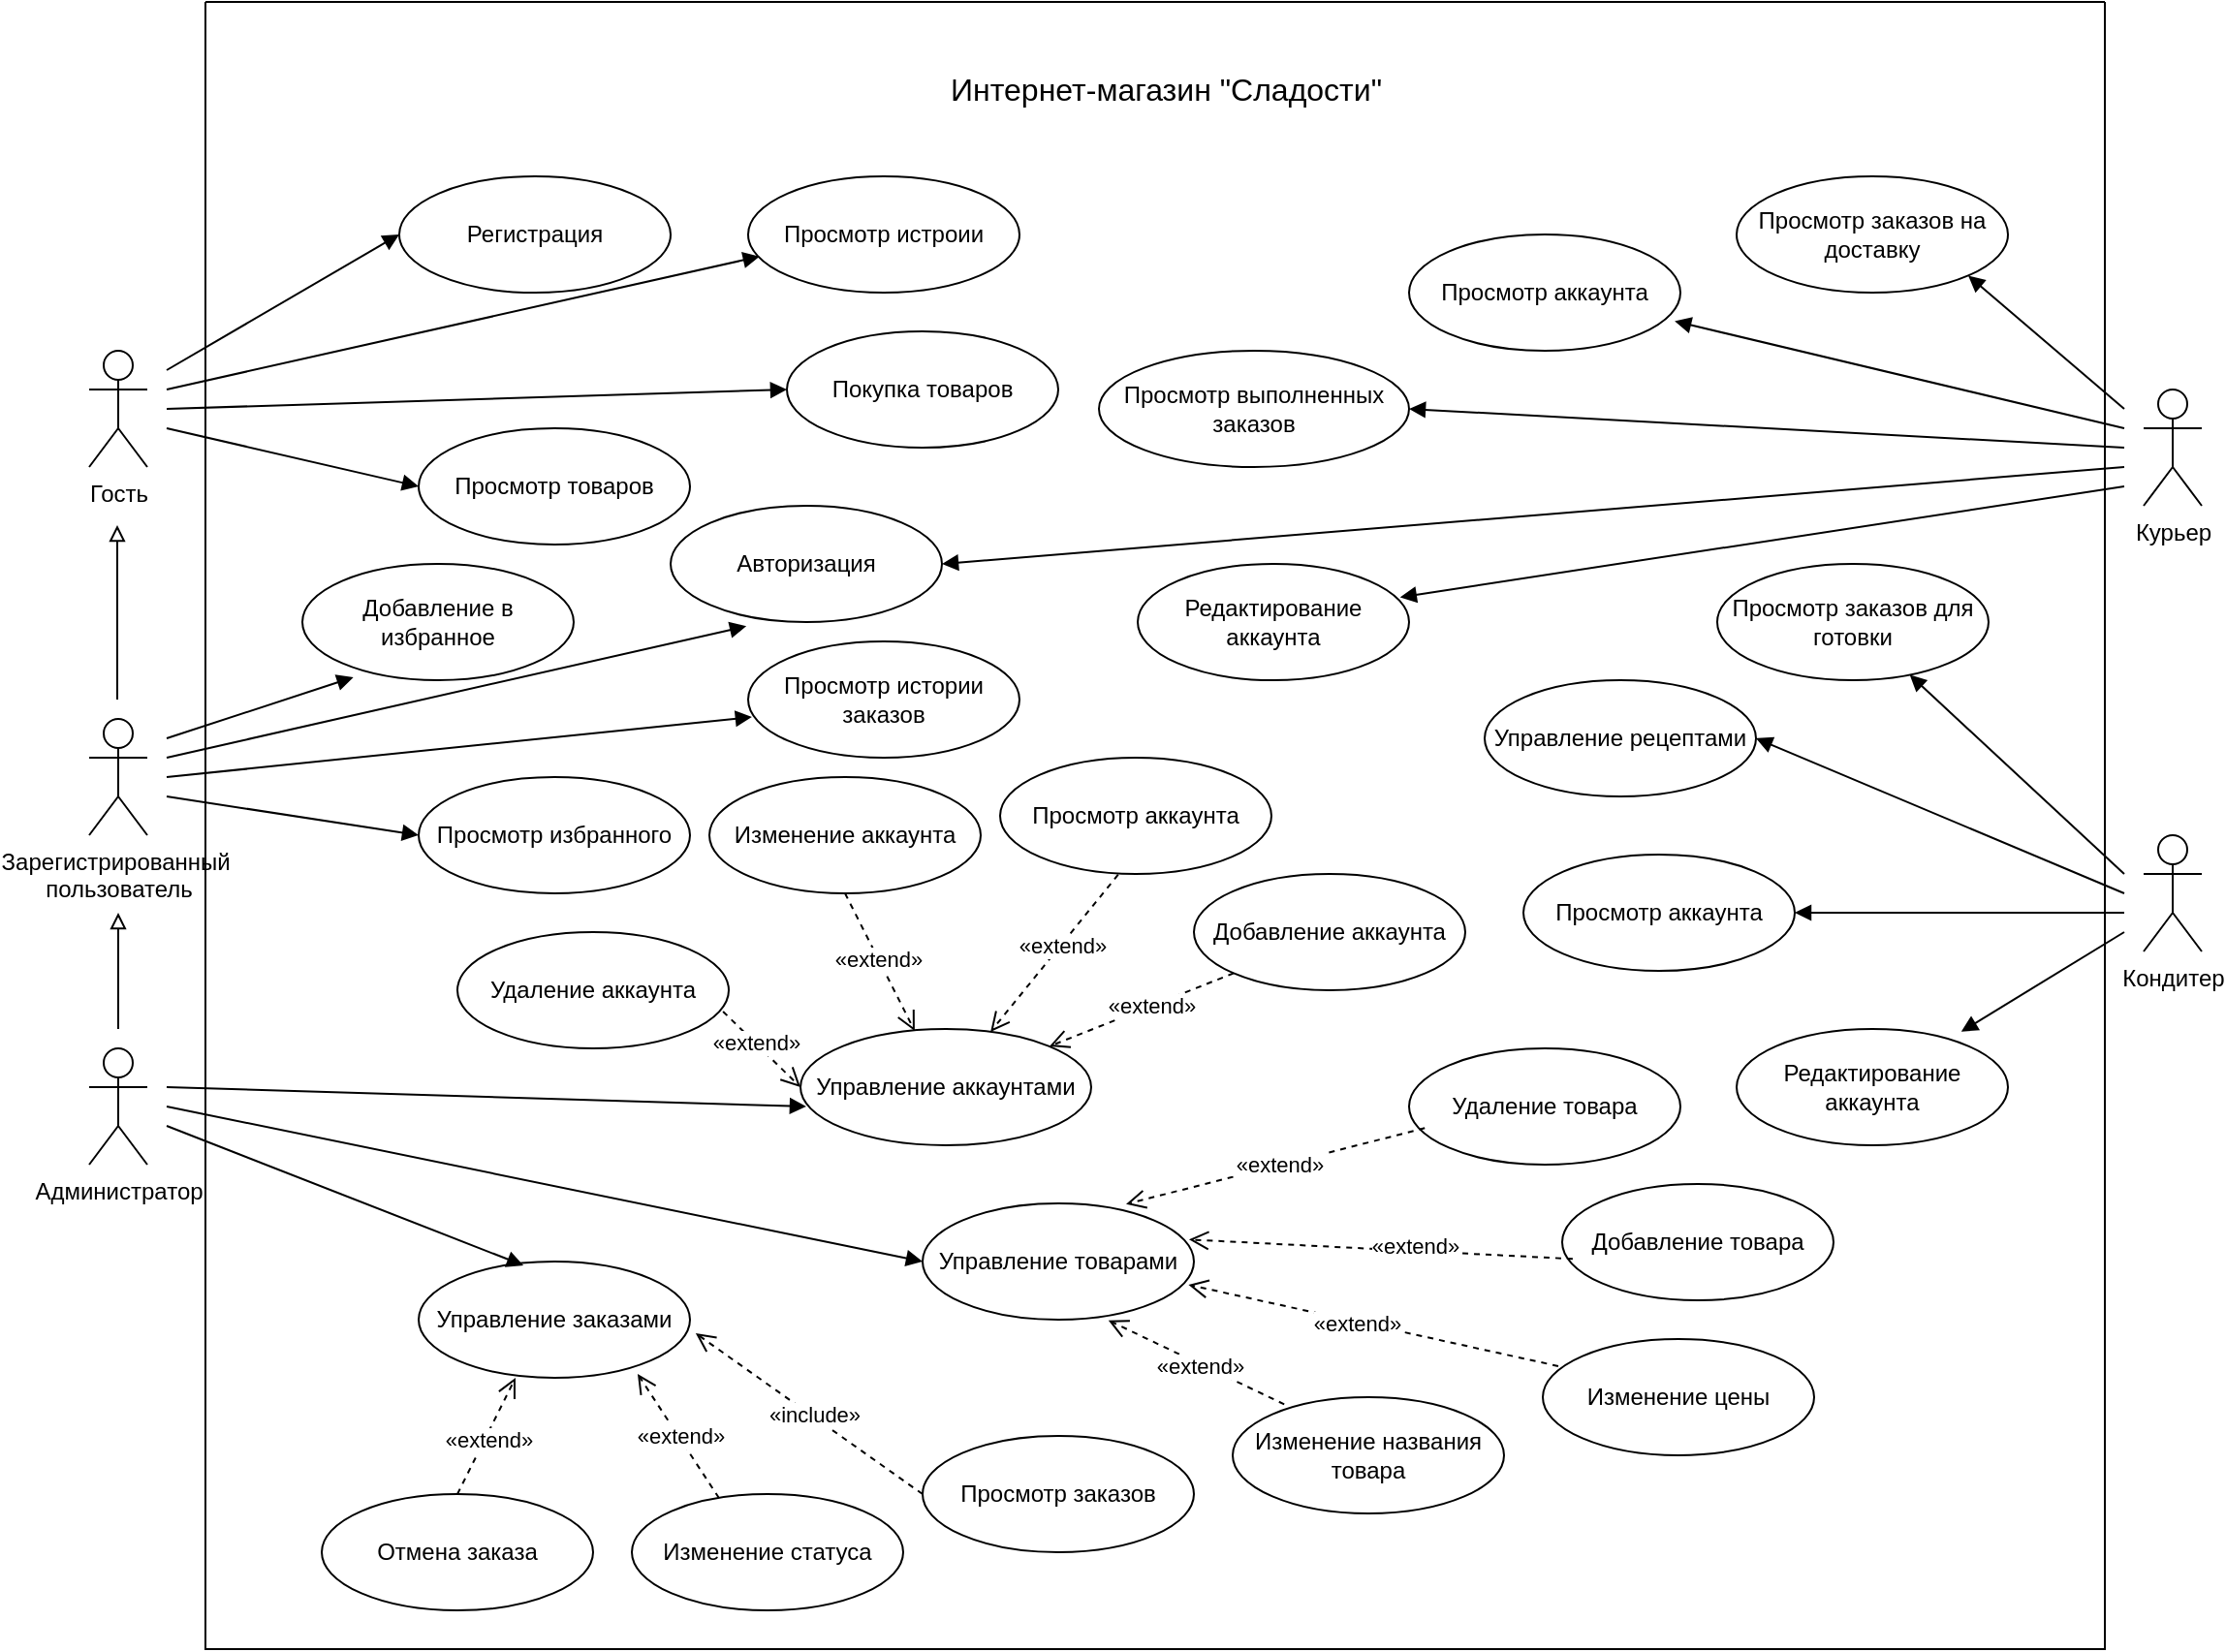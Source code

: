 <mxfile version="24.4.8" type="device">
  <diagram id="7xXXhFBSQEdr1y7Kkl50" name="Page-1">
    <mxGraphModel dx="2390" dy="1278" grid="0" gridSize="10" guides="1" tooltips="1" connect="1" arrows="1" fold="1" page="0" pageScale="1" pageWidth="827" pageHeight="1169" background="none" math="0" shadow="0">
      <root>
        <mxCell id="0" />
        <mxCell id="1" parent="0" />
        <mxCell id="7MVCa5_Nt2J0Sg6MUvWo-70" value="" style="swimlane;startSize=0;fontSize=14;" parent="1" vertex="1">
          <mxGeometry x="360" y="30" width="980" height="850" as="geometry">
            <mxRectangle x="1160" y="80" width="50" height="40" as="alternateBounds" />
          </mxGeometry>
        </mxCell>
        <mxCell id="jOGkJb7ejam2n4S4p0XO-2" value="Гость" style="shape=umlActor;verticalLabelPosition=bottom;verticalAlign=top;html=1;outlineConnect=0;" parent="7MVCa5_Nt2J0Sg6MUvWo-70" vertex="1">
          <mxGeometry x="-60" y="180" width="30" height="60" as="geometry" />
        </mxCell>
        <mxCell id="7MVCa5_Nt2J0Sg6MUvWo-73" style="edgeStyle=orthogonalEdgeStyle;rounded=0;orthogonalLoop=1;jettySize=auto;html=1;endArrow=block;endFill=0;" parent="7MVCa5_Nt2J0Sg6MUvWo-70" edge="1">
          <mxGeometry relative="1" as="geometry">
            <mxPoint x="-45" y="470" as="targetPoint" />
            <mxPoint x="-45" y="530" as="sourcePoint" />
          </mxGeometry>
        </mxCell>
        <mxCell id="jOGkJb7ejam2n4S4p0XO-16" value="" style="endArrow=block;html=1;rounded=0;entryX=0;entryY=0.5;entryDx=0;entryDy=0;endFill=1;" parent="7MVCa5_Nt2J0Sg6MUvWo-70" target="jOGkJb7ejam2n4S4p0XO-9" edge="1">
          <mxGeometry width="50" height="50" relative="1" as="geometry">
            <mxPoint x="-20" y="190" as="sourcePoint" />
            <mxPoint x="90" y="180" as="targetPoint" />
          </mxGeometry>
        </mxCell>
        <mxCell id="jOGkJb7ejam2n4S4p0XO-17" value="" style="endArrow=block;html=1;rounded=0;entryX=0;entryY=0.5;entryDx=0;entryDy=0;endFill=1;" parent="7MVCa5_Nt2J0Sg6MUvWo-70" target="jOGkJb7ejam2n4S4p0XO-11" edge="1">
          <mxGeometry width="50" height="50" relative="1" as="geometry">
            <mxPoint x="-20" y="410" as="sourcePoint" />
            <mxPoint x="110" y="340" as="targetPoint" />
          </mxGeometry>
        </mxCell>
        <mxCell id="jOGkJb7ejam2n4S4p0XO-18" value="" style="endArrow=block;html=1;rounded=0;endFill=1;entryX=0;entryY=0.5;entryDx=0;entryDy=0;" parent="7MVCa5_Nt2J0Sg6MUvWo-70" target="jOGkJb7ejam2n4S4p0XO-10" edge="1">
          <mxGeometry width="50" height="50" relative="1" as="geometry">
            <mxPoint x="-20" y="220" as="sourcePoint" />
            <mxPoint x="110" y="330" as="targetPoint" />
          </mxGeometry>
        </mxCell>
        <mxCell id="jOGkJb7ejam2n4S4p0XO-21" value="" style="endArrow=block;html=1;rounded=0;entryX=0;entryY=0.5;entryDx=0;entryDy=0;endFill=1;" parent="7MVCa5_Nt2J0Sg6MUvWo-70" target="jOGkJb7ejam2n4S4p0XO-20" edge="1">
          <mxGeometry width="50" height="50" relative="1" as="geometry">
            <mxPoint x="-20" y="210" as="sourcePoint" />
            <mxPoint x="110" y="170" as="targetPoint" />
          </mxGeometry>
        </mxCell>
        <mxCell id="pZKMTdfJ8zYiNCJW9b1F-17" value="" style="endArrow=block;html=1;rounded=0;entryX=0;entryY=0.5;entryDx=0;entryDy=0;endFill=1;" parent="7MVCa5_Nt2J0Sg6MUvWo-70" target="jOGkJb7ejam2n4S4p0XO-39" edge="1">
          <mxGeometry width="50" height="50" relative="1" as="geometry">
            <mxPoint x="-20" y="570" as="sourcePoint" />
            <mxPoint x="70" y="550" as="targetPoint" />
          </mxGeometry>
        </mxCell>
        <mxCell id="FbMiumlFI9X7BezP-g3P-7" value="Управление аккаунтами" style="ellipse;whiteSpace=wrap;html=1;" parent="7MVCa5_Nt2J0Sg6MUvWo-70" vertex="1">
          <mxGeometry x="307" y="530" width="150" height="60" as="geometry" />
        </mxCell>
        <mxCell id="FbMiumlFI9X7BezP-g3P-9" value="" style="html=1;verticalAlign=bottom;endArrow=open;dashed=1;endSize=8;rounded=0;exitX=0;exitY=1;exitDx=0;exitDy=0;" parent="7MVCa5_Nt2J0Sg6MUvWo-70" source="FbMiumlFI9X7BezP-g3P-8" target="FbMiumlFI9X7BezP-g3P-7" edge="1">
          <mxGeometry relative="1" as="geometry">
            <mxPoint x="498.0" y="611" as="sourcePoint" />
            <mxPoint x="450" y="540" as="targetPoint" />
          </mxGeometry>
        </mxCell>
        <mxCell id="7MVCa5_Nt2J0Sg6MUvWo-78" value="«extend»" style="edgeLabel;html=1;align=center;verticalAlign=middle;resizable=0;points=[];" parent="FbMiumlFI9X7BezP-g3P-9" vertex="1" connectable="0">
          <mxGeometry x="-0.098" relative="1" as="geometry">
            <mxPoint as="offset" />
          </mxGeometry>
        </mxCell>
        <mxCell id="FbMiumlFI9X7BezP-g3P-11" value="" style="html=1;verticalAlign=bottom;endArrow=open;dashed=1;endSize=8;rounded=0;exitX=0.5;exitY=1;exitDx=0;exitDy=0;entryX=0.393;entryY=0.017;entryDx=0;entryDy=0;entryPerimeter=0;" parent="7MVCa5_Nt2J0Sg6MUvWo-70" source="FbMiumlFI9X7BezP-g3P-10" target="FbMiumlFI9X7BezP-g3P-7" edge="1">
          <mxGeometry relative="1" as="geometry">
            <mxPoint x="300.0" y="602" as="sourcePoint" />
            <mxPoint x="237" y="530" as="targetPoint" />
          </mxGeometry>
        </mxCell>
        <mxCell id="7MVCa5_Nt2J0Sg6MUvWo-77" value="«extend»" style="edgeLabel;html=1;align=center;verticalAlign=middle;resizable=0;points=[];" parent="FbMiumlFI9X7BezP-g3P-11" vertex="1" connectable="0">
          <mxGeometry x="-0.058" relative="1" as="geometry">
            <mxPoint as="offset" />
          </mxGeometry>
        </mxCell>
        <mxCell id="FbMiumlFI9X7BezP-g3P-13" value="" style="html=1;verticalAlign=bottom;endArrow=open;dashed=1;endSize=8;rounded=0;exitX=0.979;exitY=0.683;exitDx=0;exitDy=0;entryX=0;entryY=0.5;entryDx=0;entryDy=0;exitPerimeter=0;" parent="7MVCa5_Nt2J0Sg6MUvWo-70" source="FbMiumlFI9X7BezP-g3P-12" target="FbMiumlFI9X7BezP-g3P-7" edge="1">
          <mxGeometry relative="1" as="geometry">
            <mxPoint x="360" y="504" as="sourcePoint" />
            <mxPoint x="376" y="541" as="targetPoint" />
          </mxGeometry>
        </mxCell>
        <mxCell id="7MVCa5_Nt2J0Sg6MUvWo-79" value="«extend»" style="edgeLabel;html=1;align=center;verticalAlign=middle;resizable=0;points=[];" parent="FbMiumlFI9X7BezP-g3P-13" vertex="1" connectable="0">
          <mxGeometry x="0.092" y="-2" relative="1" as="geometry">
            <mxPoint x="-4" y="-7" as="offset" />
          </mxGeometry>
        </mxCell>
        <mxCell id="FbMiumlFI9X7BezP-g3P-14" value="" style="endArrow=block;html=1;rounded=0;endFill=1;" parent="7MVCa5_Nt2J0Sg6MUvWo-70" edge="1">
          <mxGeometry width="50" height="50" relative="1" as="geometry">
            <mxPoint x="-20" y="560" as="sourcePoint" />
            <mxPoint x="310" y="570" as="targetPoint" />
          </mxGeometry>
        </mxCell>
        <mxCell id="FbMiumlFI9X7BezP-g3P-12" value="Удаление аккаунта" style="ellipse;whiteSpace=wrap;html=1;" parent="7MVCa5_Nt2J0Sg6MUvWo-70" vertex="1">
          <mxGeometry x="130" y="480" width="140" height="60" as="geometry" />
        </mxCell>
        <mxCell id="FbMiumlFI9X7BezP-g3P-10" value="Изменение аккаунта" style="ellipse;whiteSpace=wrap;html=1;" parent="7MVCa5_Nt2J0Sg6MUvWo-70" vertex="1">
          <mxGeometry x="260" y="400" width="140" height="60" as="geometry" />
        </mxCell>
        <mxCell id="FbMiumlFI9X7BezP-g3P-8" value="Добавление аккаунта" style="ellipse;whiteSpace=wrap;html=1;" parent="7MVCa5_Nt2J0Sg6MUvWo-70" vertex="1">
          <mxGeometry x="510" y="450" width="140" height="60" as="geometry" />
        </mxCell>
        <mxCell id="7MVCa5_Nt2J0Sg6MUvWo-84" value="Просмотр аккаунта" style="ellipse;whiteSpace=wrap;html=1;" parent="7MVCa5_Nt2J0Sg6MUvWo-70" vertex="1">
          <mxGeometry x="410" y="390" width="140" height="60" as="geometry" />
        </mxCell>
        <mxCell id="jOGkJb7ejam2n4S4p0XO-39" value="Управление товарами" style="ellipse;whiteSpace=wrap;html=1;" parent="7MVCa5_Nt2J0Sg6MUvWo-70" vertex="1">
          <mxGeometry x="370" y="620" width="140" height="60" as="geometry" />
        </mxCell>
        <mxCell id="jOGkJb7ejam2n4S4p0XO-34" value="Добавление товара" style="ellipse;whiteSpace=wrap;html=1;" parent="7MVCa5_Nt2J0Sg6MUvWo-70" vertex="1">
          <mxGeometry x="700" y="610" width="140" height="60" as="geometry" />
        </mxCell>
        <mxCell id="jOGkJb7ejam2n4S4p0XO-41" value="Изменение цены" style="ellipse;whiteSpace=wrap;html=1;" parent="7MVCa5_Nt2J0Sg6MUvWo-70" vertex="1">
          <mxGeometry x="690" y="690" width="140" height="60" as="geometry" />
        </mxCell>
        <mxCell id="jOGkJb7ejam2n4S4p0XO-43" value="Изменение названия товара" style="ellipse;whiteSpace=wrap;html=1;" parent="7MVCa5_Nt2J0Sg6MUvWo-70" vertex="1">
          <mxGeometry x="530" y="720" width="140" height="60" as="geometry" />
        </mxCell>
        <mxCell id="jOGkJb7ejam2n4S4p0XO-53" value="Удаление товара" style="ellipse;whiteSpace=wrap;html=1;" parent="7MVCa5_Nt2J0Sg6MUvWo-70" vertex="1">
          <mxGeometry x="621" y="540" width="140" height="60" as="geometry" />
        </mxCell>
        <mxCell id="pZKMTdfJ8zYiNCJW9b1F-11" value="" style="html=1;verticalAlign=bottom;endArrow=open;dashed=1;endSize=8;rounded=0;entryX=0.75;entryY=0.006;entryDx=0;entryDy=0;entryPerimeter=0;exitX=0.058;exitY=0.686;exitDx=0;exitDy=0;exitPerimeter=0;" parent="7MVCa5_Nt2J0Sg6MUvWo-70" source="jOGkJb7ejam2n4S4p0XO-53" target="jOGkJb7ejam2n4S4p0XO-39" edge="1">
          <mxGeometry relative="1" as="geometry">
            <mxPoint x="630" y="590" as="sourcePoint" />
            <mxPoint x="611.22" y="1010" as="targetPoint" />
          </mxGeometry>
        </mxCell>
        <mxCell id="7MVCa5_Nt2J0Sg6MUvWo-83" value="«extend»" style="edgeLabel;html=1;align=center;verticalAlign=middle;resizable=0;points=[];" parent="pZKMTdfJ8zYiNCJW9b1F-11" vertex="1" connectable="0">
          <mxGeometry x="-0.026" y="-1" relative="1" as="geometry">
            <mxPoint as="offset" />
          </mxGeometry>
        </mxCell>
        <mxCell id="pZKMTdfJ8zYiNCJW9b1F-14" value="" style="html=1;verticalAlign=bottom;endArrow=open;dashed=1;endSize=8;rounded=0;exitX=0.19;exitY=0.061;exitDx=0;exitDy=0;entryX=0.685;entryY=1.006;entryDx=0;entryDy=0;exitPerimeter=0;entryPerimeter=0;" parent="7MVCa5_Nt2J0Sg6MUvWo-70" source="jOGkJb7ejam2n4S4p0XO-43" target="jOGkJb7ejam2n4S4p0XO-39" edge="1">
          <mxGeometry relative="1" as="geometry">
            <mxPoint x="718.5" y="798.14" as="sourcePoint" />
            <mxPoint x="736.76" y="731.86" as="targetPoint" />
          </mxGeometry>
        </mxCell>
        <mxCell id="7MVCa5_Nt2J0Sg6MUvWo-82" value="«extend»" style="edgeLabel;html=1;align=center;verticalAlign=middle;resizable=0;points=[];" parent="pZKMTdfJ8zYiNCJW9b1F-14" vertex="1" connectable="0">
          <mxGeometry x="-0.042" y="1" relative="1" as="geometry">
            <mxPoint as="offset" />
          </mxGeometry>
        </mxCell>
        <mxCell id="pZKMTdfJ8zYiNCJW9b1F-15" value="" style="html=1;verticalAlign=bottom;endArrow=open;dashed=1;endSize=8;rounded=0;exitX=0.057;exitY=0.233;exitDx=0;exitDy=0;entryX=0.98;entryY=0.7;entryDx=0;entryDy=0;entryPerimeter=0;exitPerimeter=0;" parent="7MVCa5_Nt2J0Sg6MUvWo-70" source="jOGkJb7ejam2n4S4p0XO-41" target="jOGkJb7ejam2n4S4p0XO-39" edge="1">
          <mxGeometry relative="1" as="geometry">
            <mxPoint x="762.84" y="743.86" as="sourcePoint" />
            <mxPoint x="691.5" y="630" as="targetPoint" />
          </mxGeometry>
        </mxCell>
        <mxCell id="7MVCa5_Nt2J0Sg6MUvWo-81" value="«extend»" style="edgeLabel;html=1;align=center;verticalAlign=middle;resizable=0;points=[];" parent="pZKMTdfJ8zYiNCJW9b1F-15" vertex="1" connectable="0">
          <mxGeometry x="0.088" y="1" relative="1" as="geometry">
            <mxPoint as="offset" />
          </mxGeometry>
        </mxCell>
        <mxCell id="pZKMTdfJ8zYiNCJW9b1F-16" value="" style="html=1;verticalAlign=bottom;endArrow=open;dashed=1;endSize=8;rounded=0;exitX=0.039;exitY=0.644;exitDx=0;exitDy=0;entryX=0.982;entryY=0.311;entryDx=0;entryDy=0;exitPerimeter=0;entryPerimeter=0;" parent="7MVCa5_Nt2J0Sg6MUvWo-70" source="jOGkJb7ejam2n4S4p0XO-34" target="jOGkJb7ejam2n4S4p0XO-39" edge="1">
          <mxGeometry relative="1" as="geometry">
            <mxPoint x="738.5" y="685" as="sourcePoint" />
            <mxPoint x="652.5" y="625" as="targetPoint" />
          </mxGeometry>
        </mxCell>
        <mxCell id="7MVCa5_Nt2J0Sg6MUvWo-80" value="«extend»" style="edgeLabel;html=1;align=center;verticalAlign=middle;resizable=0;points=[];" parent="pZKMTdfJ8zYiNCJW9b1F-16" vertex="1" connectable="0">
          <mxGeometry x="-0.171" y="-3" relative="1" as="geometry">
            <mxPoint as="offset" />
          </mxGeometry>
        </mxCell>
        <mxCell id="FbMiumlFI9X7BezP-g3P-2" value="Просмотр заказов на доставку" style="ellipse;whiteSpace=wrap;html=1;" parent="7MVCa5_Nt2J0Sg6MUvWo-70" vertex="1">
          <mxGeometry x="790" y="90" width="140" height="60" as="geometry" />
        </mxCell>
        <mxCell id="7MVCa5_Nt2J0Sg6MUvWo-98" value="Управление заказами" style="ellipse;whiteSpace=wrap;html=1;" parent="7MVCa5_Nt2J0Sg6MUvWo-70" vertex="1">
          <mxGeometry x="110" y="650" width="140" height="60" as="geometry" />
        </mxCell>
        <mxCell id="7MVCa5_Nt2J0Sg6MUvWo-100" value="Отмена заказа" style="ellipse;whiteSpace=wrap;html=1;" parent="7MVCa5_Nt2J0Sg6MUvWo-70" vertex="1">
          <mxGeometry x="60" y="770" width="140" height="60" as="geometry" />
        </mxCell>
        <mxCell id="7MVCa5_Nt2J0Sg6MUvWo-101" value="" style="html=1;verticalAlign=bottom;endArrow=open;dashed=1;endSize=8;rounded=0;exitX=0.5;exitY=0;exitDx=0;exitDy=0;entryX=0.357;entryY=1;entryDx=0;entryDy=0;entryPerimeter=0;" parent="7MVCa5_Nt2J0Sg6MUvWo-70" source="7MVCa5_Nt2J0Sg6MUvWo-100" target="7MVCa5_Nt2J0Sg6MUvWo-98" edge="1">
          <mxGeometry relative="1" as="geometry">
            <mxPoint x="298" y="565" as="sourcePoint" />
            <mxPoint x="365" y="529" as="targetPoint" />
          </mxGeometry>
        </mxCell>
        <mxCell id="7MVCa5_Nt2J0Sg6MUvWo-102" value="«extend»" style="edgeLabel;html=1;align=center;verticalAlign=middle;resizable=0;points=[];" parent="7MVCa5_Nt2J0Sg6MUvWo-101" vertex="1" connectable="0">
          <mxGeometry x="-0.026" y="-1" relative="1" as="geometry">
            <mxPoint as="offset" />
          </mxGeometry>
        </mxCell>
        <mxCell id="7MVCa5_Nt2J0Sg6MUvWo-103" value="Изменение статуса" style="ellipse;whiteSpace=wrap;html=1;" parent="7MVCa5_Nt2J0Sg6MUvWo-70" vertex="1">
          <mxGeometry x="220" y="770" width="140" height="60" as="geometry" />
        </mxCell>
        <mxCell id="7MVCa5_Nt2J0Sg6MUvWo-104" value="" style="html=1;verticalAlign=bottom;endArrow=open;dashed=1;endSize=8;rounded=0;exitX=0.321;exitY=0.033;exitDx=0;exitDy=0;entryX=0.807;entryY=0.967;entryDx=0;entryDy=0;entryPerimeter=0;exitPerimeter=0;" parent="7MVCa5_Nt2J0Sg6MUvWo-70" source="7MVCa5_Nt2J0Sg6MUvWo-103" target="7MVCa5_Nt2J0Sg6MUvWo-98" edge="1">
          <mxGeometry relative="1" as="geometry">
            <mxPoint x="140" y="780" as="sourcePoint" />
            <mxPoint x="170" y="720" as="targetPoint" />
          </mxGeometry>
        </mxCell>
        <mxCell id="7MVCa5_Nt2J0Sg6MUvWo-105" value="«extend»" style="edgeLabel;html=1;align=center;verticalAlign=middle;resizable=0;points=[];" parent="7MVCa5_Nt2J0Sg6MUvWo-104" vertex="1" connectable="0">
          <mxGeometry x="-0.026" y="-1" relative="1" as="geometry">
            <mxPoint as="offset" />
          </mxGeometry>
        </mxCell>
        <mxCell id="7MVCa5_Nt2J0Sg6MUvWo-106" value="Просмотр заказов" style="ellipse;whiteSpace=wrap;html=1;" parent="7MVCa5_Nt2J0Sg6MUvWo-70" vertex="1">
          <mxGeometry x="370" y="740" width="140" height="60" as="geometry" />
        </mxCell>
        <mxCell id="7MVCa5_Nt2J0Sg6MUvWo-107" value="" style="html=1;verticalAlign=bottom;endArrow=open;dashed=1;endSize=8;rounded=0;exitX=0;exitY=0.5;exitDx=0;exitDy=0;entryX=1.021;entryY=0.617;entryDx=0;entryDy=0;entryPerimeter=0;" parent="7MVCa5_Nt2J0Sg6MUvWo-70" source="7MVCa5_Nt2J0Sg6MUvWo-106" target="7MVCa5_Nt2J0Sg6MUvWo-98" edge="1">
          <mxGeometry relative="1" as="geometry">
            <mxPoint x="265" y="942" as="sourcePoint" />
            <mxPoint x="223" y="878" as="targetPoint" />
          </mxGeometry>
        </mxCell>
        <mxCell id="7MVCa5_Nt2J0Sg6MUvWo-108" value="«include»" style="edgeLabel;html=1;align=center;verticalAlign=middle;resizable=0;points=[];" parent="7MVCa5_Nt2J0Sg6MUvWo-107" vertex="1" connectable="0">
          <mxGeometry x="-0.026" y="-1" relative="1" as="geometry">
            <mxPoint as="offset" />
          </mxGeometry>
        </mxCell>
        <mxCell id="7MVCa5_Nt2J0Sg6MUvWo-110" value="Просмотр истории заказов" style="ellipse;whiteSpace=wrap;html=1;" parent="7MVCa5_Nt2J0Sg6MUvWo-70" vertex="1">
          <mxGeometry x="280" y="330" width="140" height="60" as="geometry" />
        </mxCell>
        <mxCell id="jOGkJb7ejam2n4S4p0XO-20" value="Покупка товаров" style="ellipse;whiteSpace=wrap;html=1;" parent="7MVCa5_Nt2J0Sg6MUvWo-70" vertex="1">
          <mxGeometry x="300" y="170" width="140" height="60" as="geometry" />
        </mxCell>
        <mxCell id="jOGkJb7ejam2n4S4p0XO-10" value="Просмотр товаров" style="ellipse;whiteSpace=wrap;html=1;" parent="7MVCa5_Nt2J0Sg6MUvWo-70" vertex="1">
          <mxGeometry x="110" y="220" width="140" height="60" as="geometry" />
        </mxCell>
        <mxCell id="jOGkJb7ejam2n4S4p0XO-9" value="Регистрация" style="ellipse;whiteSpace=wrap;html=1;" parent="7MVCa5_Nt2J0Sg6MUvWo-70" vertex="1">
          <mxGeometry x="100" y="90" width="140" height="60" as="geometry" />
        </mxCell>
        <mxCell id="7MVCa5_Nt2J0Sg6MUvWo-115" value="Добавление в избранное" style="ellipse;whiteSpace=wrap;html=1;" parent="7MVCa5_Nt2J0Sg6MUvWo-70" vertex="1">
          <mxGeometry x="50" y="290" width="140" height="60" as="geometry" />
        </mxCell>
        <mxCell id="7MVCa5_Nt2J0Sg6MUvWo-117" value="Авторизация" style="ellipse;whiteSpace=wrap;html=1;" parent="7MVCa5_Nt2J0Sg6MUvWo-70" vertex="1">
          <mxGeometry x="240" y="260" width="140" height="60" as="geometry" />
        </mxCell>
        <mxCell id="7MVCa5_Nt2J0Sg6MUvWo-119" value="Просмотр аккаунта" style="ellipse;whiteSpace=wrap;html=1;" parent="7MVCa5_Nt2J0Sg6MUvWo-70" vertex="1">
          <mxGeometry x="621" y="120" width="140" height="60" as="geometry" />
        </mxCell>
        <mxCell id="jOGkJb7ejam2n4S4p0XO-11" value="Просмотр избранного" style="ellipse;whiteSpace=wrap;html=1;" parent="7MVCa5_Nt2J0Sg6MUvWo-70" vertex="1">
          <mxGeometry x="110" y="400" width="140" height="60" as="geometry" />
        </mxCell>
        <mxCell id="7MVCa5_Nt2J0Sg6MUvWo-121" value="Просмотр выполненных заказов" style="ellipse;whiteSpace=wrap;html=1;" parent="7MVCa5_Nt2J0Sg6MUvWo-70" vertex="1">
          <mxGeometry x="461" y="180" width="160" height="60" as="geometry" />
        </mxCell>
        <mxCell id="7MVCa5_Nt2J0Sg6MUvWo-124" value="" style="endArrow=block;html=1;rounded=0;entryX=1;entryY=0.5;entryDx=0;entryDy=0;endFill=1;" parent="7MVCa5_Nt2J0Sg6MUvWo-70" target="7MVCa5_Nt2J0Sg6MUvWo-117" edge="1">
          <mxGeometry width="50" height="50" relative="1" as="geometry">
            <mxPoint x="990" y="240" as="sourcePoint" />
            <mxPoint x="846" y="249" as="targetPoint" />
          </mxGeometry>
        </mxCell>
        <mxCell id="7MVCa5_Nt2J0Sg6MUvWo-127" value="" style="endArrow=block;html=1;rounded=0;entryX=1;entryY=0.5;entryDx=0;entryDy=0;endFill=1;" parent="7MVCa5_Nt2J0Sg6MUvWo-70" target="7MVCa5_Nt2J0Sg6MUvWo-121" edge="1">
          <mxGeometry width="50" height="50" relative="1" as="geometry">
            <mxPoint x="990" y="230" as="sourcePoint" />
            <mxPoint x="390" y="300" as="targetPoint" />
          </mxGeometry>
        </mxCell>
        <mxCell id="7MVCa5_Nt2J0Sg6MUvWo-128" value="" style="endArrow=block;html=1;rounded=0;entryX=0.979;entryY=0.746;entryDx=0;entryDy=0;endFill=1;entryPerimeter=0;" parent="7MVCa5_Nt2J0Sg6MUvWo-70" target="7MVCa5_Nt2J0Sg6MUvWo-119" edge="1">
          <mxGeometry width="50" height="50" relative="1" as="geometry">
            <mxPoint x="990" y="220" as="sourcePoint" />
            <mxPoint x="612" y="240" as="targetPoint" />
          </mxGeometry>
        </mxCell>
        <mxCell id="7MVCa5_Nt2J0Sg6MUvWo-129" value="" style="endArrow=block;html=1;rounded=0;entryX=1;entryY=1;entryDx=0;entryDy=0;endFill=1;" parent="7MVCa5_Nt2J0Sg6MUvWo-70" target="FbMiumlFI9X7BezP-g3P-2" edge="1">
          <mxGeometry width="50" height="50" relative="1" as="geometry">
            <mxPoint x="990" y="210" as="sourcePoint" />
            <mxPoint x="757" y="205" as="targetPoint" />
          </mxGeometry>
        </mxCell>
        <mxCell id="lMj_T9jiYJle3L6xKBYz-1" value="Просмотр истроии" style="ellipse;whiteSpace=wrap;html=1;" parent="7MVCa5_Nt2J0Sg6MUvWo-70" vertex="1">
          <mxGeometry x="280" y="90" width="140" height="60" as="geometry" />
        </mxCell>
        <mxCell id="lMj_T9jiYJle3L6xKBYz-3" value="Редактирование аккаунта" style="ellipse;whiteSpace=wrap;html=1;" parent="7MVCa5_Nt2J0Sg6MUvWo-70" vertex="1">
          <mxGeometry x="481" y="290" width="140" height="60" as="geometry" />
        </mxCell>
        <mxCell id="lMj_T9jiYJle3L6xKBYz-7" value="Просмотр заказов для готовки" style="ellipse;whiteSpace=wrap;html=1;" parent="7MVCa5_Nt2J0Sg6MUvWo-70" vertex="1">
          <mxGeometry x="780" y="290" width="140" height="60" as="geometry" />
        </mxCell>
        <mxCell id="lMj_T9jiYJle3L6xKBYz-9" value="Управление рецептами" style="ellipse;whiteSpace=wrap;html=1;" parent="7MVCa5_Nt2J0Sg6MUvWo-70" vertex="1">
          <mxGeometry x="660" y="350" width="140" height="60" as="geometry" />
        </mxCell>
        <mxCell id="lMj_T9jiYJle3L6xKBYz-10" value="Редактирование аккаунта" style="ellipse;whiteSpace=wrap;html=1;" parent="7MVCa5_Nt2J0Sg6MUvWo-70" vertex="1">
          <mxGeometry x="790" y="530" width="140" height="60" as="geometry" />
        </mxCell>
        <mxCell id="lMj_T9jiYJle3L6xKBYz-11" value="Просмотр аккаунта" style="ellipse;whiteSpace=wrap;html=1;" parent="7MVCa5_Nt2J0Sg6MUvWo-70" vertex="1">
          <mxGeometry x="680" y="440" width="140" height="60" as="geometry" />
        </mxCell>
        <mxCell id="7MVCa5_Nt2J0Sg6MUvWo-85" value="" style="html=1;verticalAlign=bottom;endArrow=open;dashed=1;endSize=8;rounded=0;exitX=0.435;exitY=1.006;exitDx=0;exitDy=0;exitPerimeter=0;" parent="7MVCa5_Nt2J0Sg6MUvWo-70" source="7MVCa5_Nt2J0Sg6MUvWo-84" target="FbMiumlFI9X7BezP-g3P-7" edge="1">
          <mxGeometry relative="1" as="geometry">
            <mxPoint x="541" y="511" as="sourcePoint" />
            <mxPoint x="445" y="549" as="targetPoint" />
          </mxGeometry>
        </mxCell>
        <mxCell id="7MVCa5_Nt2J0Sg6MUvWo-86" value="«extend»" style="edgeLabel;html=1;align=center;verticalAlign=middle;resizable=0;points=[];" parent="7MVCa5_Nt2J0Sg6MUvWo-85" vertex="1" connectable="0">
          <mxGeometry x="-0.098" relative="1" as="geometry">
            <mxPoint as="offset" />
          </mxGeometry>
        </mxCell>
        <mxCell id="7MVCa5_Nt2J0Sg6MUvWo-99" value="" style="endArrow=block;html=1;rounded=0;entryX=0.386;entryY=0.033;entryDx=0;entryDy=0;endFill=1;entryPerimeter=0;" parent="7MVCa5_Nt2J0Sg6MUvWo-70" target="7MVCa5_Nt2J0Sg6MUvWo-98" edge="1">
          <mxGeometry width="50" height="50" relative="1" as="geometry">
            <mxPoint x="-20" y="580" as="sourcePoint" />
            <mxPoint x="-80" y="730" as="targetPoint" />
          </mxGeometry>
        </mxCell>
        <mxCell id="7MVCa5_Nt2J0Sg6MUvWo-111" value="" style="endArrow=block;html=1;rounded=0;entryX=0.014;entryY=0.65;entryDx=0;entryDy=0;endFill=1;entryPerimeter=0;" parent="7MVCa5_Nt2J0Sg6MUvWo-70" target="7MVCa5_Nt2J0Sg6MUvWo-110" edge="1">
          <mxGeometry width="50" height="50" relative="1" as="geometry">
            <mxPoint x="-20" y="400" as="sourcePoint" />
            <mxPoint x="120" y="440" as="targetPoint" />
          </mxGeometry>
        </mxCell>
        <mxCell id="7MVCa5_Nt2J0Sg6MUvWo-116" value="" style="endArrow=block;html=1;rounded=0;entryX=0.188;entryY=0.975;entryDx=0;entryDy=0;endFill=1;entryPerimeter=0;" parent="7MVCa5_Nt2J0Sg6MUvWo-70" target="7MVCa5_Nt2J0Sg6MUvWo-115" edge="1">
          <mxGeometry width="50" height="50" relative="1" as="geometry">
            <mxPoint x="-20" y="380" as="sourcePoint" />
            <mxPoint x="292" y="379" as="targetPoint" />
          </mxGeometry>
        </mxCell>
        <mxCell id="7MVCa5_Nt2J0Sg6MUvWo-118" value="" style="endArrow=block;html=1;rounded=0;entryX=0.279;entryY=1.036;entryDx=0;entryDy=0;endFill=1;entryPerimeter=0;" parent="7MVCa5_Nt2J0Sg6MUvWo-70" target="7MVCa5_Nt2J0Sg6MUvWo-117" edge="1">
          <mxGeometry width="50" height="50" relative="1" as="geometry">
            <mxPoint x="-20" y="390" as="sourcePoint" />
            <mxPoint x="86" y="359" as="targetPoint" />
          </mxGeometry>
        </mxCell>
        <mxCell id="lMj_T9jiYJle3L6xKBYz-2" value="" style="endArrow=block;html=1;rounded=0;entryX=0.042;entryY=0.689;entryDx=0;entryDy=0;endFill=1;entryPerimeter=0;" parent="7MVCa5_Nt2J0Sg6MUvWo-70" target="lMj_T9jiYJle3L6xKBYz-1" edge="1">
          <mxGeometry width="50" height="50" relative="1" as="geometry">
            <mxPoint x="-20" y="200" as="sourcePoint" />
            <mxPoint x="110" y="130" as="targetPoint" />
          </mxGeometry>
        </mxCell>
        <mxCell id="lMj_T9jiYJle3L6xKBYz-4" value="" style="endArrow=block;html=1;rounded=0;entryX=0.967;entryY=0.287;entryDx=0;entryDy=0;endFill=1;entryPerimeter=0;" parent="7MVCa5_Nt2J0Sg6MUvWo-70" target="lMj_T9jiYJle3L6xKBYz-3" edge="1">
          <mxGeometry width="50" height="50" relative="1" as="geometry">
            <mxPoint x="990" y="250" as="sourcePoint" />
            <mxPoint x="612" y="240" as="targetPoint" />
          </mxGeometry>
        </mxCell>
        <mxCell id="lMj_T9jiYJle3L6xKBYz-8" value="" style="endArrow=block;html=1;rounded=0;endFill=1;" parent="7MVCa5_Nt2J0Sg6MUvWo-70" target="lMj_T9jiYJle3L6xKBYz-7" edge="1">
          <mxGeometry width="50" height="50" relative="1" as="geometry">
            <mxPoint x="990" y="450" as="sourcePoint" />
            <mxPoint x="870" y="410.5" as="targetPoint" />
          </mxGeometry>
        </mxCell>
        <mxCell id="lMj_T9jiYJle3L6xKBYz-12" value="" style="endArrow=block;html=1;rounded=0;endFill=1;entryX=1;entryY=0.5;entryDx=0;entryDy=0;" parent="7MVCa5_Nt2J0Sg6MUvWo-70" target="lMj_T9jiYJle3L6xKBYz-9" edge="1">
          <mxGeometry width="50" height="50" relative="1" as="geometry">
            <mxPoint x="990" y="460" as="sourcePoint" />
            <mxPoint x="884" y="358" as="targetPoint" />
          </mxGeometry>
        </mxCell>
        <mxCell id="lMj_T9jiYJle3L6xKBYz-13" value="" style="endArrow=block;html=1;rounded=0;endFill=1;entryX=1;entryY=0.5;entryDx=0;entryDy=0;" parent="7MVCa5_Nt2J0Sg6MUvWo-70" target="lMj_T9jiYJle3L6xKBYz-11" edge="1">
          <mxGeometry width="50" height="50" relative="1" as="geometry">
            <mxPoint x="990" y="470" as="sourcePoint" />
            <mxPoint x="810" y="390" as="targetPoint" />
          </mxGeometry>
        </mxCell>
        <mxCell id="lMj_T9jiYJle3L6xKBYz-14" value="" style="endArrow=block;html=1;rounded=0;endFill=1;entryX=0.828;entryY=0.023;entryDx=0;entryDy=0;entryPerimeter=0;" parent="7MVCa5_Nt2J0Sg6MUvWo-70" target="lMj_T9jiYJle3L6xKBYz-10" edge="1">
          <mxGeometry width="50" height="50" relative="1" as="geometry">
            <mxPoint x="990" y="480" as="sourcePoint" />
            <mxPoint x="830" y="480" as="targetPoint" />
          </mxGeometry>
        </mxCell>
        <mxCell id="JHpl2q0EqANFo7f8XKiP-1" value="Интернет-магазин &quot;Сладости&quot;&amp;nbsp;" style="text;strokeColor=none;align=center;fillColor=none;html=1;verticalAlign=middle;whiteSpace=wrap;rounded=0;fontSize=16;" vertex="1" parent="7MVCa5_Nt2J0Sg6MUvWo-70">
          <mxGeometry x="353" y="30" width="290" height="30" as="geometry" />
        </mxCell>
        <mxCell id="lMj_T9jiYJle3L6xKBYz-5" value="Кондитер" style="shape=umlActor;verticalLabelPosition=bottom;verticalAlign=top;html=1;outlineConnect=0;" parent="1" vertex="1">
          <mxGeometry x="1360" y="460" width="30" height="60" as="geometry" />
        </mxCell>
        <mxCell id="FbMiumlFI9X7BezP-g3P-1" value="Курьер" style="shape=umlActor;verticalLabelPosition=bottom;verticalAlign=top;html=1;outlineConnect=0;" parent="1" vertex="1">
          <mxGeometry x="1360" y="230" width="30" height="60" as="geometry" />
        </mxCell>
        <mxCell id="jOGkJb7ejam2n4S4p0XO-6" value="Администратор" style="shape=umlActor;verticalLabelPosition=bottom;verticalAlign=top;html=1;outlineConnect=0;" parent="1" vertex="1">
          <mxGeometry x="300" y="570" width="30" height="60" as="geometry" />
        </mxCell>
        <mxCell id="jOGkJb7ejam2n4S4p0XO-5" value="Зарегистрированный&amp;nbsp;&lt;br&gt;пользователь" style="shape=umlActor;verticalLabelPosition=bottom;verticalAlign=top;html=1;outlineConnect=0;" parent="1" vertex="1">
          <mxGeometry x="300" y="400" width="30" height="60" as="geometry" />
        </mxCell>
        <mxCell id="7MVCa5_Nt2J0Sg6MUvWo-76" value="" style="endArrow=block;html=1;rounded=0;endFill=0;" parent="1" edge="1">
          <mxGeometry width="50" height="50" relative="1" as="geometry">
            <mxPoint x="314.5" y="390" as="sourcePoint" />
            <mxPoint x="314.5" y="300" as="targetPoint" />
          </mxGeometry>
        </mxCell>
      </root>
    </mxGraphModel>
  </diagram>
</mxfile>
